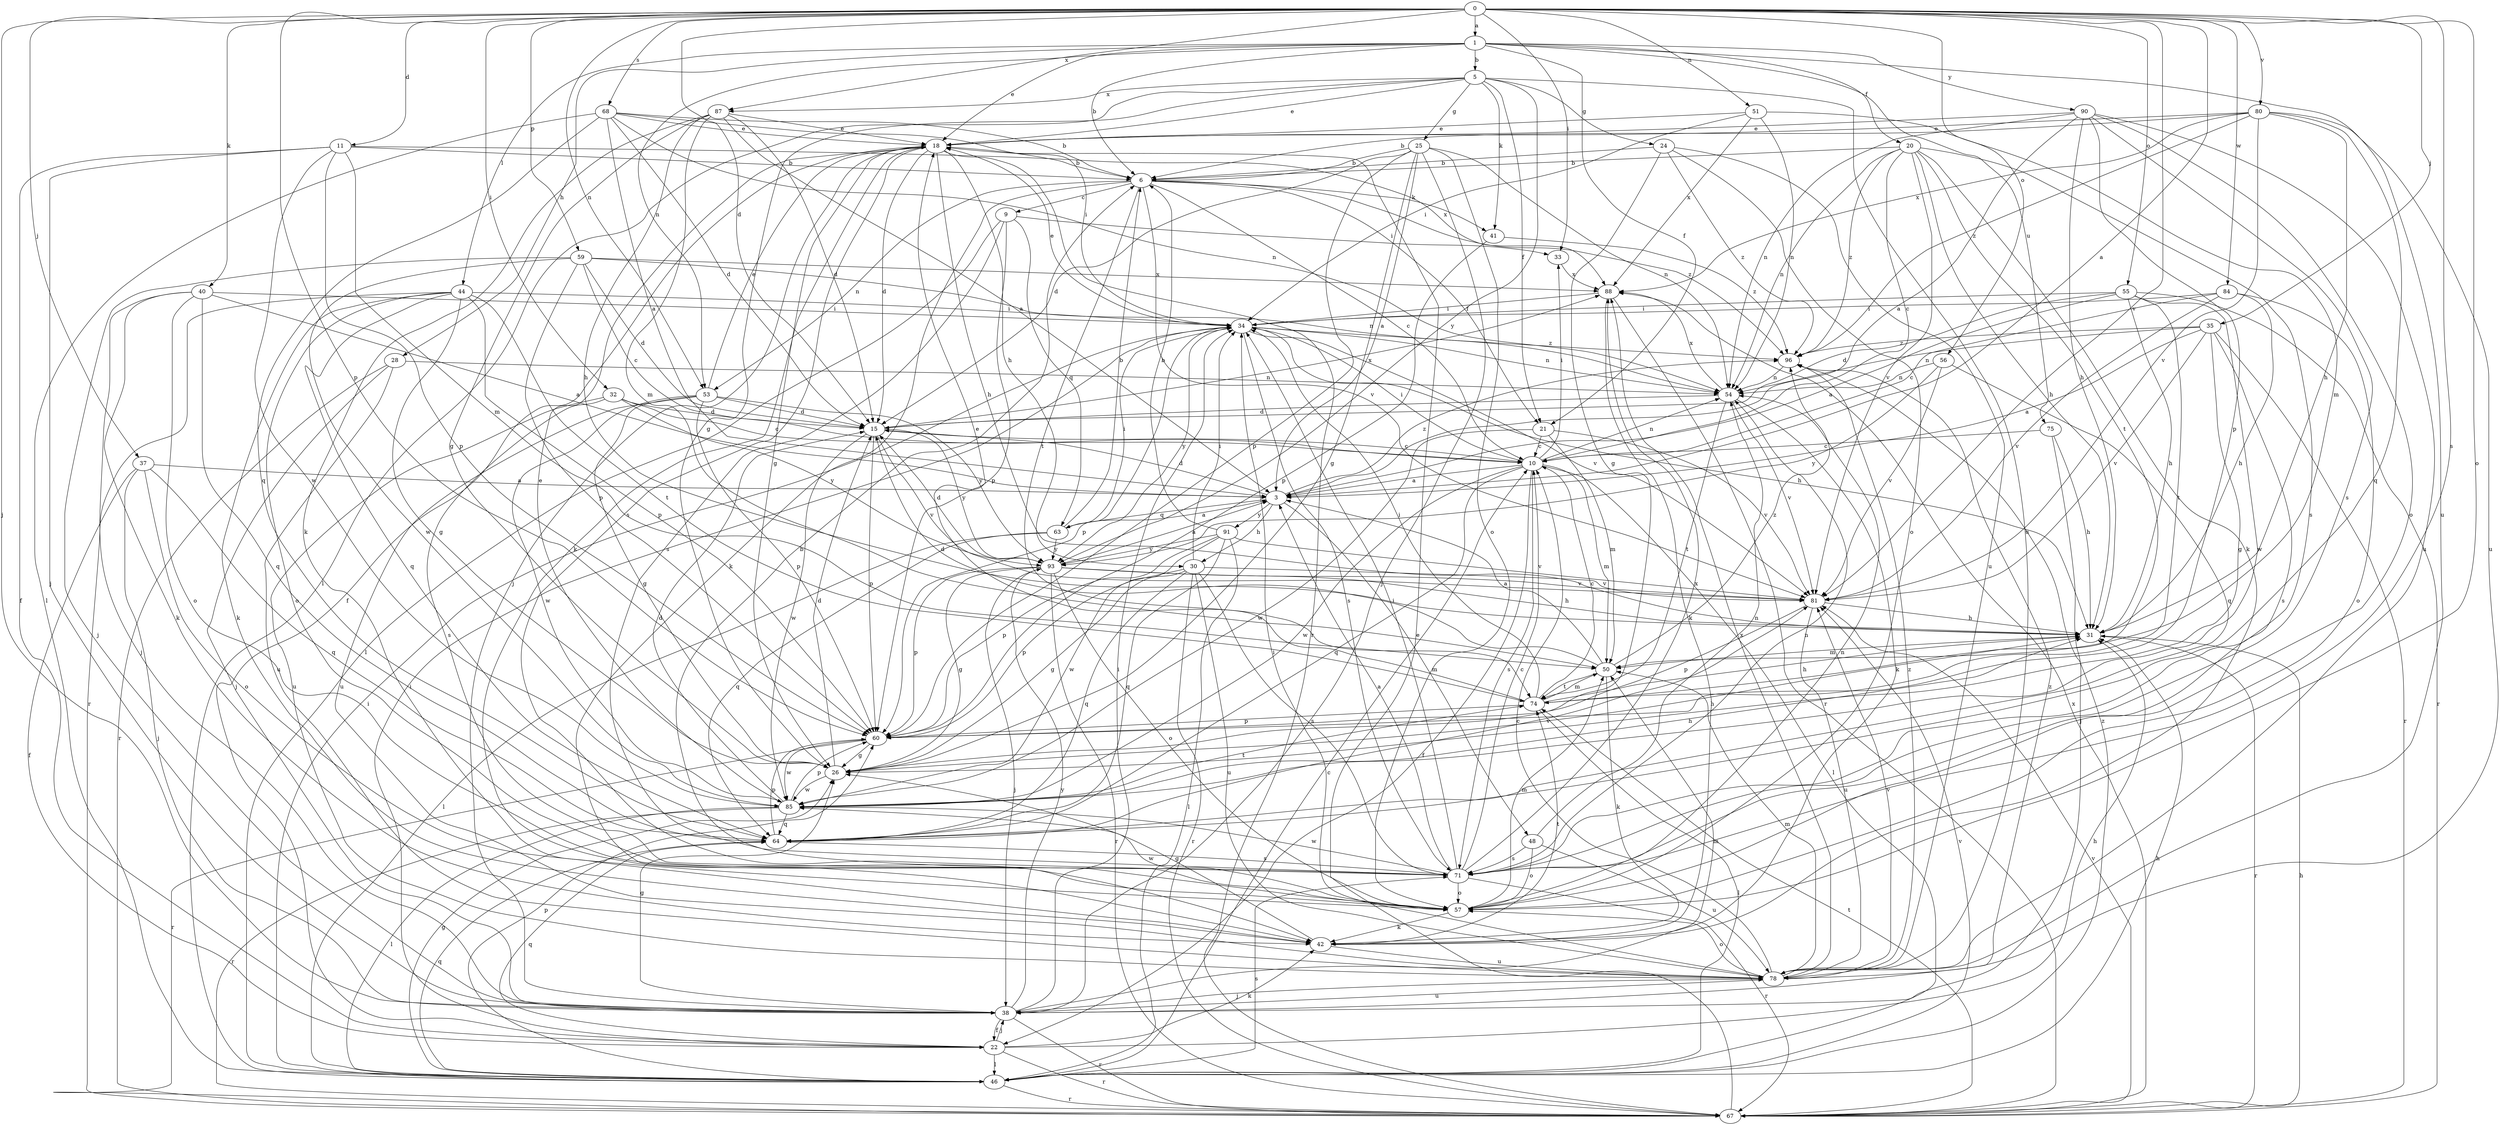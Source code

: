 strict digraph  {
0;
1;
3;
5;
6;
9;
10;
11;
15;
18;
20;
21;
22;
24;
25;
26;
28;
30;
31;
32;
33;
34;
35;
37;
38;
40;
41;
42;
44;
46;
48;
50;
51;
53;
54;
55;
56;
57;
59;
60;
63;
64;
67;
68;
71;
74;
75;
78;
80;
81;
84;
85;
87;
88;
90;
91;
93;
96;
0 -> 1  [label=a];
0 -> 3  [label=a];
0 -> 11  [label=d];
0 -> 15  [label=d];
0 -> 32  [label=i];
0 -> 33  [label=i];
0 -> 35  [label=j];
0 -> 37  [label=j];
0 -> 38  [label=j];
0 -> 40  [label=k];
0 -> 51  [label=n];
0 -> 53  [label=n];
0 -> 55  [label=o];
0 -> 56  [label=o];
0 -> 57  [label=o];
0 -> 59  [label=p];
0 -> 60  [label=p];
0 -> 68  [label=s];
0 -> 71  [label=s];
0 -> 80  [label=v];
0 -> 81  [label=v];
0 -> 84  [label=w];
0 -> 87  [label=x];
1 -> 5  [label=b];
1 -> 6  [label=b];
1 -> 18  [label=e];
1 -> 20  [label=f];
1 -> 21  [label=f];
1 -> 28  [label=h];
1 -> 44  [label=l];
1 -> 53  [label=n];
1 -> 75  [label=u];
1 -> 78  [label=u];
1 -> 90  [label=y];
3 -> 15  [label=d];
3 -> 30  [label=h];
3 -> 48  [label=m];
3 -> 63  [label=q];
3 -> 91  [label=y];
3 -> 96  [label=z];
5 -> 18  [label=e];
5 -> 21  [label=f];
5 -> 24  [label=g];
5 -> 25  [label=g];
5 -> 26  [label=g];
5 -> 41  [label=k];
5 -> 46  [label=l];
5 -> 78  [label=u];
5 -> 87  [label=x];
5 -> 93  [label=y];
6 -> 9  [label=c];
6 -> 10  [label=c];
6 -> 21  [label=f];
6 -> 41  [label=k];
6 -> 42  [label=k];
6 -> 53  [label=n];
6 -> 74  [label=t];
6 -> 81  [label=v];
6 -> 96  [label=z];
9 -> 33  [label=i];
9 -> 46  [label=l];
9 -> 60  [label=p];
9 -> 63  [label=q];
9 -> 71  [label=s];
10 -> 3  [label=a];
10 -> 22  [label=f];
10 -> 33  [label=i];
10 -> 34  [label=i];
10 -> 46  [label=l];
10 -> 50  [label=m];
10 -> 54  [label=n];
10 -> 64  [label=q];
10 -> 71  [label=s];
10 -> 85  [label=w];
11 -> 6  [label=b];
11 -> 22  [label=f];
11 -> 38  [label=j];
11 -> 50  [label=m];
11 -> 60  [label=p];
11 -> 85  [label=w];
11 -> 88  [label=x];
15 -> 10  [label=c];
15 -> 60  [label=p];
15 -> 81  [label=v];
15 -> 85  [label=w];
15 -> 88  [label=x];
15 -> 93  [label=y];
18 -> 6  [label=b];
18 -> 15  [label=d];
18 -> 22  [label=f];
18 -> 26  [label=g];
18 -> 30  [label=h];
18 -> 31  [label=h];
18 -> 38  [label=j];
18 -> 42  [label=k];
18 -> 67  [label=r];
18 -> 71  [label=s];
20 -> 6  [label=b];
20 -> 10  [label=c];
20 -> 31  [label=h];
20 -> 42  [label=k];
20 -> 54  [label=n];
20 -> 71  [label=s];
20 -> 74  [label=t];
20 -> 81  [label=v];
20 -> 96  [label=z];
21 -> 10  [label=c];
21 -> 50  [label=m];
21 -> 81  [label=v];
21 -> 85  [label=w];
22 -> 31  [label=h];
22 -> 34  [label=i];
22 -> 38  [label=j];
22 -> 42  [label=k];
22 -> 46  [label=l];
22 -> 64  [label=q];
22 -> 67  [label=r];
24 -> 6  [label=b];
24 -> 26  [label=g];
24 -> 57  [label=o];
24 -> 78  [label=u];
24 -> 96  [label=z];
25 -> 3  [label=a];
25 -> 6  [label=b];
25 -> 15  [label=d];
25 -> 26  [label=g];
25 -> 38  [label=j];
25 -> 54  [label=n];
25 -> 57  [label=o];
25 -> 60  [label=p];
26 -> 15  [label=d];
26 -> 31  [label=h];
26 -> 85  [label=w];
28 -> 38  [label=j];
28 -> 54  [label=n];
28 -> 67  [label=r];
28 -> 78  [label=u];
30 -> 26  [label=g];
30 -> 34  [label=i];
30 -> 60  [label=p];
30 -> 64  [label=q];
30 -> 67  [label=r];
30 -> 71  [label=s];
30 -> 78  [label=u];
30 -> 81  [label=v];
31 -> 50  [label=m];
31 -> 67  [label=r];
32 -> 10  [label=c];
32 -> 15  [label=d];
32 -> 71  [label=s];
32 -> 78  [label=u];
32 -> 93  [label=y];
33 -> 88  [label=x];
34 -> 18  [label=e];
34 -> 31  [label=h];
34 -> 54  [label=n];
34 -> 60  [label=p];
34 -> 71  [label=s];
34 -> 81  [label=v];
34 -> 93  [label=y];
34 -> 96  [label=z];
35 -> 3  [label=a];
35 -> 26  [label=g];
35 -> 54  [label=n];
35 -> 67  [label=r];
35 -> 71  [label=s];
35 -> 81  [label=v];
35 -> 96  [label=z];
37 -> 3  [label=a];
37 -> 22  [label=f];
37 -> 38  [label=j];
37 -> 57  [label=o];
37 -> 64  [label=q];
38 -> 22  [label=f];
38 -> 26  [label=g];
38 -> 34  [label=i];
38 -> 50  [label=m];
38 -> 67  [label=r];
38 -> 78  [label=u];
38 -> 93  [label=y];
38 -> 96  [label=z];
40 -> 3  [label=a];
40 -> 34  [label=i];
40 -> 38  [label=j];
40 -> 42  [label=k];
40 -> 57  [label=o];
40 -> 64  [label=q];
41 -> 60  [label=p];
41 -> 96  [label=z];
42 -> 26  [label=g];
42 -> 74  [label=t];
42 -> 78  [label=u];
44 -> 26  [label=g];
44 -> 34  [label=i];
44 -> 42  [label=k];
44 -> 57  [label=o];
44 -> 60  [label=p];
44 -> 64  [label=q];
44 -> 67  [label=r];
44 -> 74  [label=t];
46 -> 10  [label=c];
46 -> 26  [label=g];
46 -> 31  [label=h];
46 -> 34  [label=i];
46 -> 60  [label=p];
46 -> 64  [label=q];
46 -> 67  [label=r];
46 -> 71  [label=s];
46 -> 81  [label=v];
46 -> 96  [label=z];
48 -> 54  [label=n];
48 -> 57  [label=o];
48 -> 71  [label=s];
48 -> 78  [label=u];
50 -> 3  [label=a];
50 -> 15  [label=d];
50 -> 42  [label=k];
50 -> 74  [label=t];
50 -> 96  [label=z];
51 -> 18  [label=e];
51 -> 34  [label=i];
51 -> 50  [label=m];
51 -> 54  [label=n];
51 -> 88  [label=x];
53 -> 15  [label=d];
53 -> 18  [label=e];
53 -> 26  [label=g];
53 -> 60  [label=p];
53 -> 78  [label=u];
53 -> 85  [label=w];
53 -> 93  [label=y];
54 -> 15  [label=d];
54 -> 42  [label=k];
54 -> 74  [label=t];
54 -> 81  [label=v];
54 -> 88  [label=x];
55 -> 3  [label=a];
55 -> 15  [label=d];
55 -> 31  [label=h];
55 -> 34  [label=i];
55 -> 67  [label=r];
55 -> 74  [label=t];
55 -> 85  [label=w];
56 -> 54  [label=n];
56 -> 64  [label=q];
56 -> 81  [label=v];
56 -> 93  [label=y];
57 -> 6  [label=b];
57 -> 42  [label=k];
57 -> 50  [label=m];
57 -> 54  [label=n];
57 -> 85  [label=w];
59 -> 10  [label=c];
59 -> 15  [label=d];
59 -> 38  [label=j];
59 -> 54  [label=n];
59 -> 60  [label=p];
59 -> 85  [label=w];
59 -> 88  [label=x];
60 -> 26  [label=g];
60 -> 67  [label=r];
60 -> 85  [label=w];
63 -> 3  [label=a];
63 -> 6  [label=b];
63 -> 34  [label=i];
63 -> 46  [label=l];
63 -> 64  [label=q];
63 -> 93  [label=y];
64 -> 60  [label=p];
64 -> 71  [label=s];
64 -> 81  [label=v];
67 -> 18  [label=e];
67 -> 31  [label=h];
67 -> 74  [label=t];
67 -> 81  [label=v];
67 -> 88  [label=x];
68 -> 3  [label=a];
68 -> 6  [label=b];
68 -> 15  [label=d];
68 -> 18  [label=e];
68 -> 34  [label=i];
68 -> 46  [label=l];
68 -> 54  [label=n];
68 -> 64  [label=q];
71 -> 3  [label=a];
71 -> 10  [label=c];
71 -> 34  [label=i];
71 -> 54  [label=n];
71 -> 57  [label=o];
71 -> 67  [label=r];
71 -> 85  [label=w];
71 -> 88  [label=x];
74 -> 10  [label=c];
74 -> 18  [label=e];
74 -> 31  [label=h];
74 -> 34  [label=i];
74 -> 46  [label=l];
74 -> 50  [label=m];
74 -> 60  [label=p];
75 -> 10  [label=c];
75 -> 31  [label=h];
75 -> 38  [label=j];
78 -> 10  [label=c];
78 -> 34  [label=i];
78 -> 38  [label=j];
78 -> 50  [label=m];
78 -> 57  [label=o];
78 -> 81  [label=v];
78 -> 88  [label=x];
78 -> 96  [label=z];
80 -> 6  [label=b];
80 -> 18  [label=e];
80 -> 31  [label=h];
80 -> 64  [label=q];
80 -> 78  [label=u];
80 -> 81  [label=v];
80 -> 88  [label=x];
80 -> 96  [label=z];
81 -> 31  [label=h];
81 -> 60  [label=p];
81 -> 78  [label=u];
84 -> 10  [label=c];
84 -> 31  [label=h];
84 -> 34  [label=i];
84 -> 57  [label=o];
84 -> 81  [label=v];
85 -> 15  [label=d];
85 -> 18  [label=e];
85 -> 31  [label=h];
85 -> 46  [label=l];
85 -> 60  [label=p];
85 -> 64  [label=q];
85 -> 67  [label=r];
85 -> 74  [label=t];
87 -> 3  [label=a];
87 -> 15  [label=d];
87 -> 18  [label=e];
87 -> 26  [label=g];
87 -> 31  [label=h];
87 -> 42  [label=k];
87 -> 50  [label=m];
88 -> 34  [label=i];
88 -> 42  [label=k];
88 -> 67  [label=r];
90 -> 3  [label=a];
90 -> 18  [label=e];
90 -> 31  [label=h];
90 -> 54  [label=n];
90 -> 57  [label=o];
90 -> 60  [label=p];
90 -> 71  [label=s];
90 -> 78  [label=u];
91 -> 6  [label=b];
91 -> 46  [label=l];
91 -> 60  [label=p];
91 -> 64  [label=q];
91 -> 81  [label=v];
91 -> 85  [label=w];
91 -> 93  [label=y];
93 -> 3  [label=a];
93 -> 15  [label=d];
93 -> 26  [label=g];
93 -> 31  [label=h];
93 -> 38  [label=j];
93 -> 57  [label=o];
93 -> 60  [label=p];
93 -> 67  [label=r];
93 -> 81  [label=v];
96 -> 54  [label=n];
}
